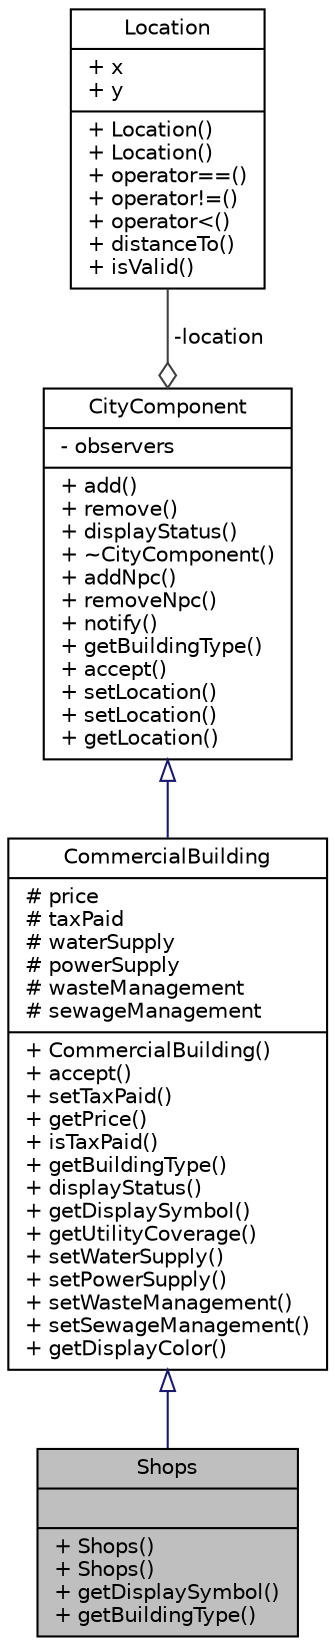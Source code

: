 digraph "Shops"
{
 // LATEX_PDF_SIZE
  edge [fontname="Helvetica",fontsize="10",labelfontname="Helvetica",labelfontsize="10"];
  node [fontname="Helvetica",fontsize="10",shape=record];
  Node1 [label="{Shops\n||+ Shops()\l+ Shops()\l+ getDisplaySymbol()\l+ getBuildingType()\l}",height=0.2,width=0.4,color="black", fillcolor="grey75", style="filled", fontcolor="black",tooltip="Represents a commercial building of type Shops."];
  Node2 -> Node1 [dir="back",color="midnightblue",fontsize="10",style="solid",arrowtail="onormal"];
  Node2 [label="{CommercialBuilding\n|# price\l# taxPaid\l# waterSupply\l# powerSupply\l# wasteManagement\l# sewageManagement\l|+ CommercialBuilding()\l+ accept()\l+ setTaxPaid()\l+ getPrice()\l+ isTaxPaid()\l+ getBuildingType()\l+ displayStatus()\l+ getDisplaySymbol()\l+ getUtilityCoverage()\l+ setWaterSupply()\l+ setPowerSupply()\l+ setWasteManagement()\l+ setSewageManagement()\l+ getDisplayColor()\l}",height=0.2,width=0.4,color="black", fillcolor="white", style="filled",URL="$classCommercialBuilding.html",tooltip="Represents a commercial building in the city, capable of interacting with utilities and tax collectio..."];
  Node3 -> Node2 [dir="back",color="midnightblue",fontsize="10",style="solid",arrowtail="onormal"];
  Node3 [label="{CityComponent\n|- observers\l|+ add()\l+ remove()\l+ displayStatus()\l+ ~CityComponent()\l+ addNpc()\l+ removeNpc()\l+ notify()\l+ getBuildingType()\l+ accept()\l+ setLocation()\l+ setLocation()\l+ getLocation()\l}",height=0.2,width=0.4,color="black", fillcolor="white", style="filled",URL="$classCityComponent.html",tooltip="Abstract base class representing a component of a city."];
  Node4 -> Node3 [color="grey25",fontsize="10",style="solid",label=" -location" ,arrowhead="odiamond"];
  Node4 [label="{Location\n|+ x\l+ y\l|+ Location()\l+ Location()\l+ operator==()\l+ operator!=()\l+ operator\<()\l+ distanceTo()\l+ isValid()\l}",height=0.2,width=0.4,color="black", fillcolor="white", style="filled",URL="$structLocation.html",tooltip="Represents a 2D coordinate location on a grid."];
}
